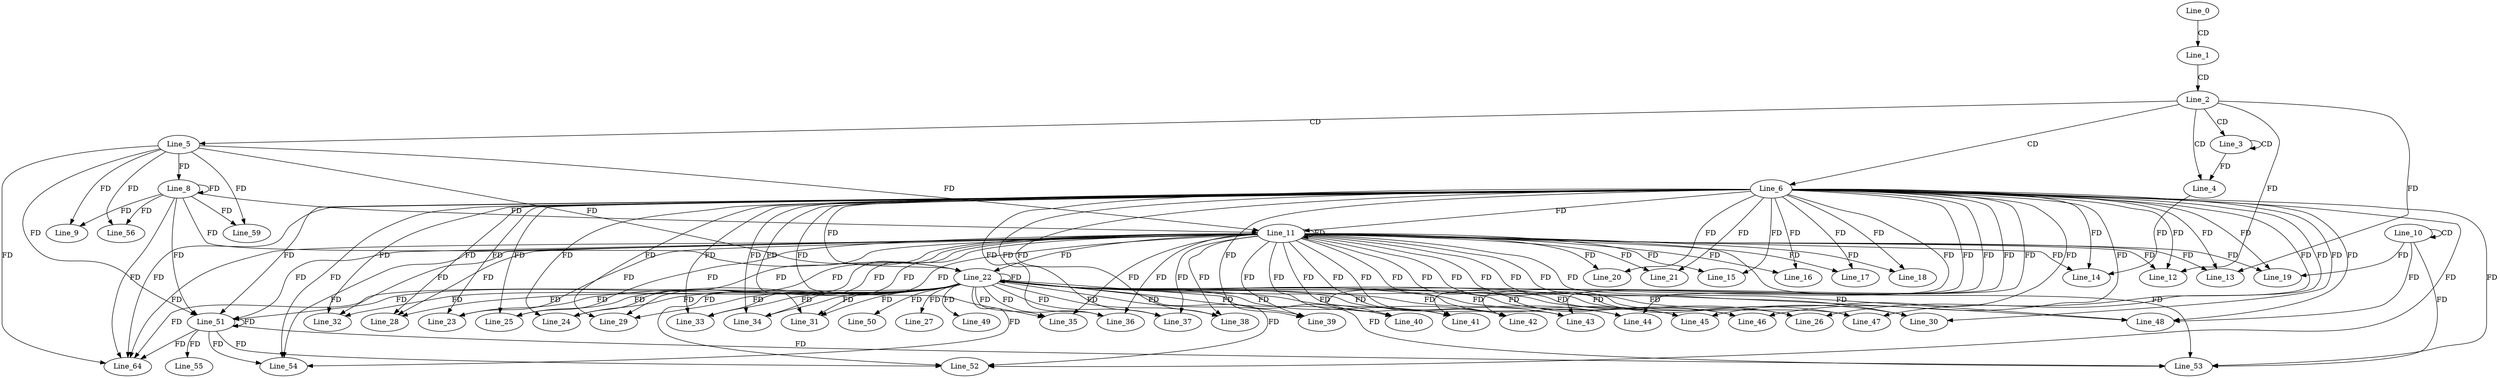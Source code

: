 digraph G {
  Line_0;
  Line_1;
  Line_2;
  Line_3;
  Line_3;
  Line_4;
  Line_4;
  Line_4;
  Line_4;
  Line_4;
  Line_4;
  Line_4;
  Line_4;
  Line_5;
  Line_6;
  Line_8;
  Line_8;
  Line_9;
  Line_10;
  Line_10;
  Line_11;
  Line_11;
  Line_12;
  Line_13;
  Line_13;
  Line_14;
  Line_15;
  Line_16;
  Line_17;
  Line_18;
  Line_19;
  Line_20;
  Line_21;
  Line_22;
  Line_22;
  Line_23;
  Line_24;
  Line_25;
  Line_26;
  Line_27;
  Line_28;
  Line_29;
  Line_30;
  Line_31;
  Line_32;
  Line_33;
  Line_34;
  Line_35;
  Line_36;
  Line_37;
  Line_38;
  Line_39;
  Line_40;
  Line_41;
  Line_42;
  Line_43;
  Line_44;
  Line_45;
  Line_46;
  Line_47;
  Line_48;
  Line_49;
  Line_50;
  Line_51;
  Line_51;
  Line_52;
  Line_53;
  Line_54;
  Line_55;
  Line_56;
  Line_59;
  Line_64;
  Line_0 -> Line_1 [ label="CD" ];
  Line_1 -> Line_2 [ label="CD" ];
  Line_2 -> Line_3 [ label="CD" ];
  Line_3 -> Line_3 [ label="CD" ];
  Line_2 -> Line_4 [ label="CD" ];
  Line_3 -> Line_4 [ label="FD" ];
  Line_2 -> Line_5 [ label="CD" ];
  Line_2 -> Line_6 [ label="CD" ];
  Line_5 -> Line_8 [ label="FD" ];
  Line_8 -> Line_8 [ label="FD" ];
  Line_5 -> Line_9 [ label="FD" ];
  Line_8 -> Line_9 [ label="FD" ];
  Line_10 -> Line_10 [ label="CD" ];
  Line_6 -> Line_11 [ label="FD" ];
  Line_11 -> Line_11 [ label="FD" ];
  Line_5 -> Line_11 [ label="FD" ];
  Line_8 -> Line_11 [ label="FD" ];
  Line_6 -> Line_12 [ label="FD" ];
  Line_11 -> Line_12 [ label="FD" ];
  Line_2 -> Line_12 [ label="FD" ];
  Line_6 -> Line_13 [ label="FD" ];
  Line_11 -> Line_13 [ label="FD" ];
  Line_2 -> Line_13 [ label="FD" ];
  Line_6 -> Line_14 [ label="FD" ];
  Line_11 -> Line_14 [ label="FD" ];
  Line_4 -> Line_14 [ label="FD" ];
  Line_6 -> Line_15 [ label="FD" ];
  Line_11 -> Line_15 [ label="FD" ];
  Line_6 -> Line_16 [ label="FD" ];
  Line_11 -> Line_16 [ label="FD" ];
  Line_6 -> Line_17 [ label="FD" ];
  Line_11 -> Line_17 [ label="FD" ];
  Line_6 -> Line_18 [ label="FD" ];
  Line_11 -> Line_18 [ label="FD" ];
  Line_6 -> Line_19 [ label="FD" ];
  Line_11 -> Line_19 [ label="FD" ];
  Line_10 -> Line_19 [ label="FD" ];
  Line_6 -> Line_20 [ label="FD" ];
  Line_11 -> Line_20 [ label="FD" ];
  Line_6 -> Line_21 [ label="FD" ];
  Line_11 -> Line_21 [ label="FD" ];
  Line_6 -> Line_22 [ label="FD" ];
  Line_11 -> Line_22 [ label="FD" ];
  Line_22 -> Line_22 [ label="FD" ];
  Line_5 -> Line_22 [ label="FD" ];
  Line_8 -> Line_22 [ label="FD" ];
  Line_6 -> Line_23 [ label="FD" ];
  Line_11 -> Line_23 [ label="FD" ];
  Line_22 -> Line_23 [ label="FD" ];
  Line_6 -> Line_24 [ label="FD" ];
  Line_11 -> Line_24 [ label="FD" ];
  Line_22 -> Line_24 [ label="FD" ];
  Line_6 -> Line_25 [ label="FD" ];
  Line_11 -> Line_25 [ label="FD" ];
  Line_22 -> Line_25 [ label="FD" ];
  Line_6 -> Line_26 [ label="FD" ];
  Line_11 -> Line_26 [ label="FD" ];
  Line_22 -> Line_26 [ label="FD" ];
  Line_22 -> Line_27 [ label="FD" ];
  Line_6 -> Line_28 [ label="FD" ];
  Line_11 -> Line_28 [ label="FD" ];
  Line_22 -> Line_28 [ label="FD" ];
  Line_6 -> Line_29 [ label="FD" ];
  Line_11 -> Line_29 [ label="FD" ];
  Line_22 -> Line_29 [ label="FD" ];
  Line_6 -> Line_30 [ label="FD" ];
  Line_11 -> Line_30 [ label="FD" ];
  Line_22 -> Line_30 [ label="FD" ];
  Line_6 -> Line_31 [ label="FD" ];
  Line_11 -> Line_31 [ label="FD" ];
  Line_22 -> Line_31 [ label="FD" ];
  Line_6 -> Line_32 [ label="FD" ];
  Line_11 -> Line_32 [ label="FD" ];
  Line_22 -> Line_32 [ label="FD" ];
  Line_6 -> Line_33 [ label="FD" ];
  Line_11 -> Line_33 [ label="FD" ];
  Line_22 -> Line_33 [ label="FD" ];
  Line_6 -> Line_34 [ label="FD" ];
  Line_11 -> Line_34 [ label="FD" ];
  Line_22 -> Line_34 [ label="FD" ];
  Line_6 -> Line_35 [ label="FD" ];
  Line_11 -> Line_35 [ label="FD" ];
  Line_22 -> Line_35 [ label="FD" ];
  Line_6 -> Line_36 [ label="FD" ];
  Line_11 -> Line_36 [ label="FD" ];
  Line_22 -> Line_36 [ label="FD" ];
  Line_6 -> Line_37 [ label="FD" ];
  Line_11 -> Line_37 [ label="FD" ];
  Line_22 -> Line_37 [ label="FD" ];
  Line_6 -> Line_38 [ label="FD" ];
  Line_11 -> Line_38 [ label="FD" ];
  Line_22 -> Line_38 [ label="FD" ];
  Line_6 -> Line_39 [ label="FD" ];
  Line_11 -> Line_39 [ label="FD" ];
  Line_22 -> Line_39 [ label="FD" ];
  Line_6 -> Line_40 [ label="FD" ];
  Line_11 -> Line_40 [ label="FD" ];
  Line_22 -> Line_40 [ label="FD" ];
  Line_6 -> Line_41 [ label="FD" ];
  Line_11 -> Line_41 [ label="FD" ];
  Line_22 -> Line_41 [ label="FD" ];
  Line_6 -> Line_42 [ label="FD" ];
  Line_11 -> Line_42 [ label="FD" ];
  Line_22 -> Line_42 [ label="FD" ];
  Line_6 -> Line_43 [ label="FD" ];
  Line_11 -> Line_43 [ label="FD" ];
  Line_22 -> Line_43 [ label="FD" ];
  Line_6 -> Line_44 [ label="FD" ];
  Line_11 -> Line_44 [ label="FD" ];
  Line_22 -> Line_44 [ label="FD" ];
  Line_6 -> Line_45 [ label="FD" ];
  Line_11 -> Line_45 [ label="FD" ];
  Line_22 -> Line_45 [ label="FD" ];
  Line_6 -> Line_46 [ label="FD" ];
  Line_11 -> Line_46 [ label="FD" ];
  Line_22 -> Line_46 [ label="FD" ];
  Line_6 -> Line_47 [ label="FD" ];
  Line_11 -> Line_47 [ label="FD" ];
  Line_22 -> Line_47 [ label="FD" ];
  Line_6 -> Line_48 [ label="FD" ];
  Line_11 -> Line_48 [ label="FD" ];
  Line_22 -> Line_48 [ label="FD" ];
  Line_10 -> Line_48 [ label="FD" ];
  Line_22 -> Line_49 [ label="FD" ];
  Line_22 -> Line_50 [ label="FD" ];
  Line_6 -> Line_51 [ label="FD" ];
  Line_11 -> Line_51 [ label="FD" ];
  Line_22 -> Line_51 [ label="FD" ];
  Line_51 -> Line_51 [ label="FD" ];
  Line_5 -> Line_51 [ label="FD" ];
  Line_8 -> Line_51 [ label="FD" ];
  Line_6 -> Line_52 [ label="FD" ];
  Line_11 -> Line_52 [ label="FD" ];
  Line_22 -> Line_52 [ label="FD" ];
  Line_51 -> Line_52 [ label="FD" ];
  Line_6 -> Line_53 [ label="FD" ];
  Line_11 -> Line_53 [ label="FD" ];
  Line_22 -> Line_53 [ label="FD" ];
  Line_51 -> Line_53 [ label="FD" ];
  Line_10 -> Line_53 [ label="FD" ];
  Line_6 -> Line_54 [ label="FD" ];
  Line_11 -> Line_54 [ label="FD" ];
  Line_22 -> Line_54 [ label="FD" ];
  Line_51 -> Line_54 [ label="FD" ];
  Line_51 -> Line_55 [ label="FD" ];
  Line_5 -> Line_56 [ label="FD" ];
  Line_8 -> Line_56 [ label="FD" ];
  Line_5 -> Line_59 [ label="FD" ];
  Line_8 -> Line_59 [ label="FD" ];
  Line_6 -> Line_64 [ label="FD" ];
  Line_11 -> Line_64 [ label="FD" ];
  Line_22 -> Line_64 [ label="FD" ];
  Line_51 -> Line_64 [ label="FD" ];
  Line_5 -> Line_64 [ label="FD" ];
  Line_8 -> Line_64 [ label="FD" ];
}
